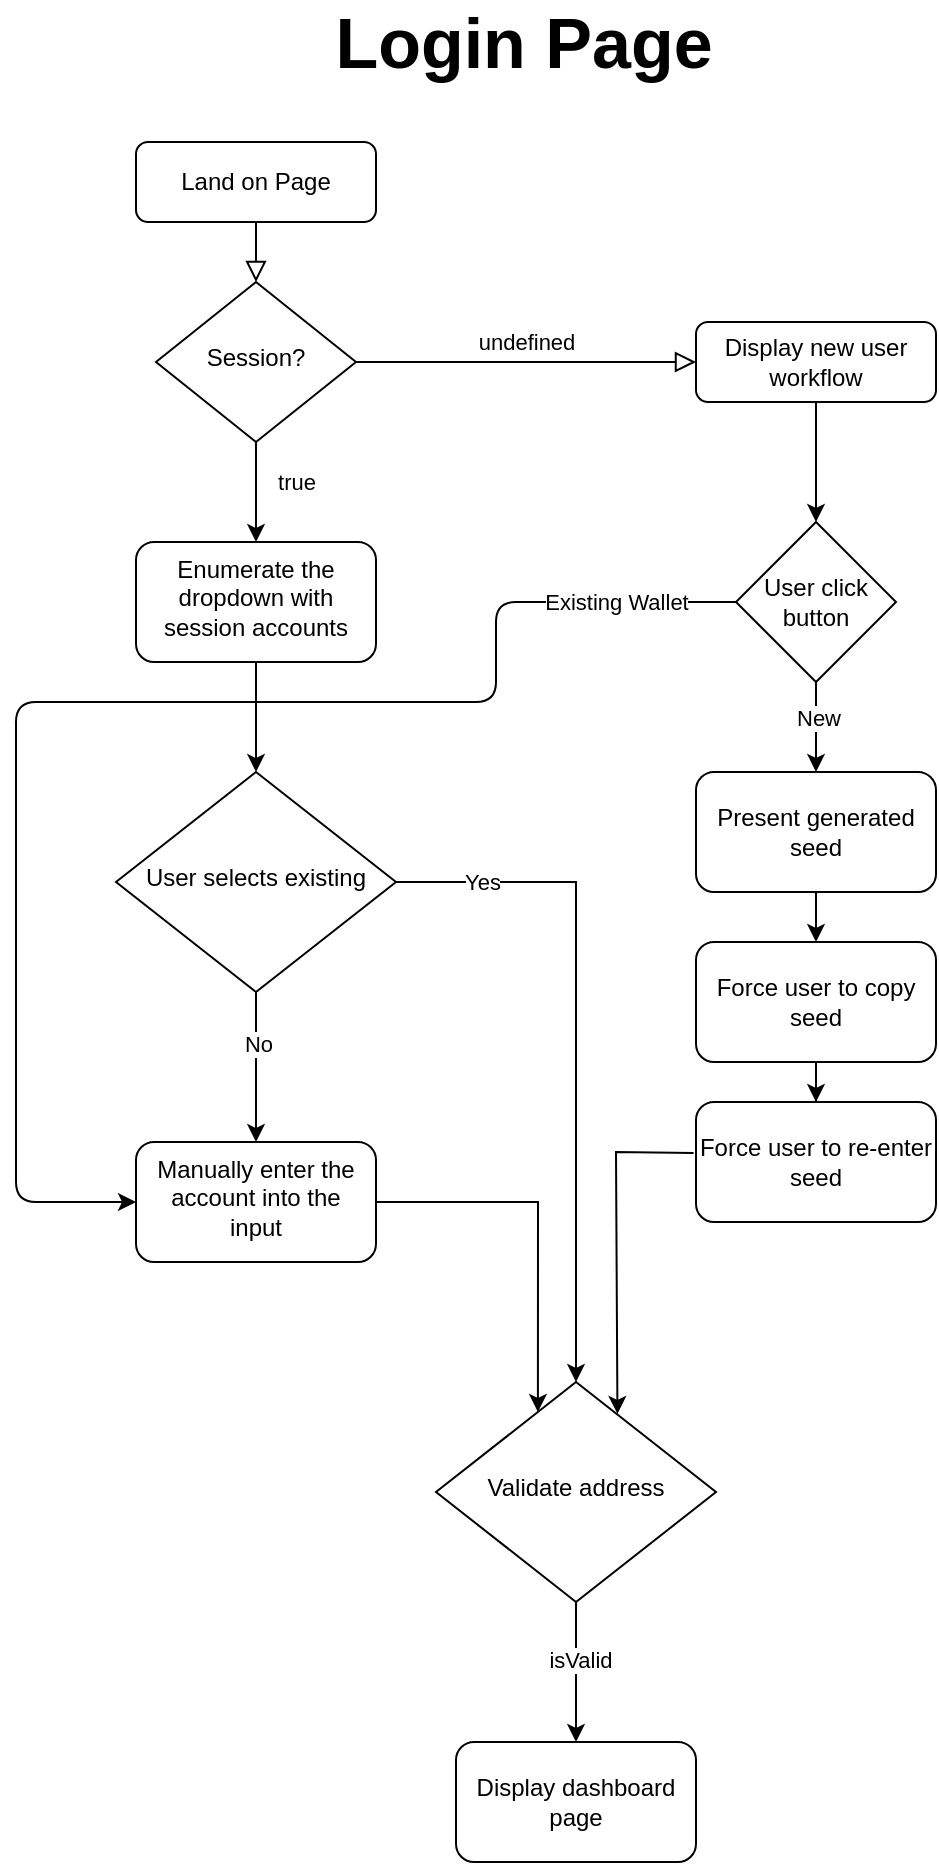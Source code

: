 <mxfile>
    <diagram id="C5RBs43oDa-KdzZeNtuy" name="Page-1">
        <mxGraphModel dx="374" dy="418" grid="1" gridSize="10" guides="1" tooltips="1" connect="1" arrows="1" fold="1" page="1" pageScale="1" pageWidth="827" pageHeight="1169" math="0" shadow="0">
            <root>
                <mxCell id="WIyWlLk6GJQsqaUBKTNV-0"/>
                <mxCell id="WIyWlLk6GJQsqaUBKTNV-1" parent="WIyWlLk6GJQsqaUBKTNV-0"/>
                <mxCell id="WIyWlLk6GJQsqaUBKTNV-2" value="" style="rounded=0;html=1;jettySize=auto;orthogonalLoop=1;fontSize=11;endArrow=block;endFill=0;endSize=8;strokeWidth=1;shadow=0;labelBackgroundColor=none;edgeStyle=orthogonalEdgeStyle;" parent="WIyWlLk6GJQsqaUBKTNV-1" source="WIyWlLk6GJQsqaUBKTNV-3" target="WIyWlLk6GJQsqaUBKTNV-6" edge="1">
                    <mxGeometry relative="1" as="geometry"/>
                </mxCell>
                <mxCell id="WIyWlLk6GJQsqaUBKTNV-3" value="Land on Page" style="rounded=1;whiteSpace=wrap;html=1;fontSize=12;glass=0;strokeWidth=1;shadow=0;" parent="WIyWlLk6GJQsqaUBKTNV-1" vertex="1">
                    <mxGeometry x="220" y="80" width="120" height="40" as="geometry"/>
                </mxCell>
                <mxCell id="WIyWlLk6GJQsqaUBKTNV-5" value="undefined" style="edgeStyle=orthogonalEdgeStyle;rounded=0;html=1;jettySize=auto;orthogonalLoop=1;fontSize=11;endArrow=block;endFill=0;endSize=8;strokeWidth=1;shadow=0;labelBackgroundColor=none;" parent="WIyWlLk6GJQsqaUBKTNV-1" source="WIyWlLk6GJQsqaUBKTNV-6" target="WIyWlLk6GJQsqaUBKTNV-7" edge="1">
                    <mxGeometry y="10" relative="1" as="geometry">
                        <mxPoint as="offset"/>
                    </mxGeometry>
                </mxCell>
                <mxCell id="00GDgZchpNQXbJY3G_3g-14" value="&lt;div&gt;true&lt;/div&gt;" style="edgeStyle=orthogonalEdgeStyle;rounded=0;orthogonalLoop=1;jettySize=auto;html=1;exitX=0.5;exitY=1;exitDx=0;exitDy=0;entryX=0.5;entryY=0;entryDx=0;entryDy=0;" parent="WIyWlLk6GJQsqaUBKTNV-1" source="WIyWlLk6GJQsqaUBKTNV-6" target="00GDgZchpNQXbJY3G_3g-10" edge="1">
                    <mxGeometry x="-0.2" y="20" relative="1" as="geometry">
                        <mxPoint as="offset"/>
                    </mxGeometry>
                </mxCell>
                <mxCell id="WIyWlLk6GJQsqaUBKTNV-6" value="Session?" style="rhombus;whiteSpace=wrap;html=1;shadow=0;fontFamily=Helvetica;fontSize=12;align=center;strokeWidth=1;spacing=6;spacingTop=-4;" parent="WIyWlLk6GJQsqaUBKTNV-1" vertex="1">
                    <mxGeometry x="230" y="150" width="100" height="80" as="geometry"/>
                </mxCell>
                <mxCell id="4" value="" style="edgeStyle=none;html=1;" parent="WIyWlLk6GJQsqaUBKTNV-1" source="WIyWlLk6GJQsqaUBKTNV-7" target="3" edge="1">
                    <mxGeometry relative="1" as="geometry"/>
                </mxCell>
                <mxCell id="WIyWlLk6GJQsqaUBKTNV-7" value="Display new user workflow" style="rounded=1;whiteSpace=wrap;html=1;fontSize=12;glass=0;strokeWidth=1;shadow=0;" parent="WIyWlLk6GJQsqaUBKTNV-1" vertex="1">
                    <mxGeometry x="500" y="170" width="120" height="40" as="geometry"/>
                </mxCell>
                <mxCell id="00GDgZchpNQXbJY3G_3g-5" value="" style="edgeStyle=orthogonalEdgeStyle;rounded=0;orthogonalLoop=1;jettySize=auto;html=1;" parent="WIyWlLk6GJQsqaUBKTNV-1" source="00GDgZchpNQXbJY3G_3g-2" target="00GDgZchpNQXbJY3G_3g-4" edge="1">
                    <mxGeometry relative="1" as="geometry"/>
                </mxCell>
                <mxCell id="00GDgZchpNQXbJY3G_3g-2" value="Present generated seed" style="whiteSpace=wrap;html=1;rounded=1;glass=0;strokeWidth=1;shadow=0;" parent="WIyWlLk6GJQsqaUBKTNV-1" vertex="1">
                    <mxGeometry x="500" y="395" width="120" height="60" as="geometry"/>
                </mxCell>
                <mxCell id="00GDgZchpNQXbJY3G_3g-7" value="" style="edgeStyle=orthogonalEdgeStyle;rounded=0;orthogonalLoop=1;jettySize=auto;html=1;" parent="WIyWlLk6GJQsqaUBKTNV-1" source="00GDgZchpNQXbJY3G_3g-4" target="00GDgZchpNQXbJY3G_3g-6" edge="1">
                    <mxGeometry relative="1" as="geometry"/>
                </mxCell>
                <mxCell id="00GDgZchpNQXbJY3G_3g-4" value="Force user to copy seed" style="whiteSpace=wrap;html=1;rounded=1;glass=0;strokeWidth=1;shadow=0;" parent="WIyWlLk6GJQsqaUBKTNV-1" vertex="1">
                    <mxGeometry x="500" y="480" width="120" height="60" as="geometry"/>
                </mxCell>
                <mxCell id="00GDgZchpNQXbJY3G_3g-6" value="Force user to re-enter seed" style="whiteSpace=wrap;html=1;rounded=1;glass=0;strokeWidth=1;shadow=0;" parent="WIyWlLk6GJQsqaUBKTNV-1" vertex="1">
                    <mxGeometry x="500" y="560" width="120" height="60" as="geometry"/>
                </mxCell>
                <mxCell id="00GDgZchpNQXbJY3G_3g-8" value="Display dashboard page" style="whiteSpace=wrap;html=1;rounded=1;glass=0;strokeWidth=1;shadow=0;" parent="WIyWlLk6GJQsqaUBKTNV-1" vertex="1">
                    <mxGeometry x="380" y="880" width="120" height="60" as="geometry"/>
                </mxCell>
                <mxCell id="00GDgZchpNQXbJY3G_3g-18" value="" style="edgeStyle=orthogonalEdgeStyle;rounded=0;orthogonalLoop=1;jettySize=auto;html=1;" parent="WIyWlLk6GJQsqaUBKTNV-1" source="00GDgZchpNQXbJY3G_3g-10" target="00GDgZchpNQXbJY3G_3g-17" edge="1">
                    <mxGeometry relative="1" as="geometry"/>
                </mxCell>
                <mxCell id="00GDgZchpNQXbJY3G_3g-10" value="Enumerate the dropdown with session accounts" style="rounded=1;whiteSpace=wrap;html=1;shadow=0;strokeWidth=1;spacing=6;spacingTop=-4;" parent="WIyWlLk6GJQsqaUBKTNV-1" vertex="1">
                    <mxGeometry x="220" y="280" width="120" height="60" as="geometry"/>
                </mxCell>
                <mxCell id="00GDgZchpNQXbJY3G_3g-20" value="" style="edgeStyle=orthogonalEdgeStyle;rounded=0;orthogonalLoop=1;jettySize=auto;html=1;entryX=0.5;entryY=0;entryDx=0;entryDy=0;" parent="WIyWlLk6GJQsqaUBKTNV-1" source="00GDgZchpNQXbJY3G_3g-17" edge="1" target="10">
                    <mxGeometry relative="1" as="geometry">
                        <mxPoint x="440" y="680" as="targetPoint"/>
                    </mxGeometry>
                </mxCell>
                <mxCell id="00GDgZchpNQXbJY3G_3g-27" value="Yes" style="edgeLabel;html=1;align=center;verticalAlign=middle;resizable=0;points=[];" parent="00GDgZchpNQXbJY3G_3g-20" vertex="1" connectable="0">
                    <mxGeometry x="-0.527" relative="1" as="geometry">
                        <mxPoint x="-38" as="offset"/>
                    </mxGeometry>
                </mxCell>
                <mxCell id="00GDgZchpNQXbJY3G_3g-22" value="" style="edgeStyle=orthogonalEdgeStyle;rounded=0;orthogonalLoop=1;jettySize=auto;html=1;" parent="WIyWlLk6GJQsqaUBKTNV-1" source="00GDgZchpNQXbJY3G_3g-17" target="00GDgZchpNQXbJY3G_3g-21" edge="1">
                    <mxGeometry relative="1" as="geometry"/>
                </mxCell>
                <mxCell id="15" value="No" style="edgeLabel;html=1;align=center;verticalAlign=middle;resizable=0;points=[];" vertex="1" connectable="0" parent="00GDgZchpNQXbJY3G_3g-22">
                    <mxGeometry x="-0.316" y="1" relative="1" as="geometry">
                        <mxPoint as="offset"/>
                    </mxGeometry>
                </mxCell>
                <mxCell id="00GDgZchpNQXbJY3G_3g-17" value="&lt;div&gt;User selects existing&lt;br&gt;&lt;/div&gt;" style="rhombus;whiteSpace=wrap;html=1;rounded=0;shadow=0;strokeWidth=1;spacing=6;spacingTop=-4;" parent="WIyWlLk6GJQsqaUBKTNV-1" vertex="1">
                    <mxGeometry x="210" y="395" width="140" height="110" as="geometry"/>
                </mxCell>
                <mxCell id="00GDgZchpNQXbJY3G_3g-25" style="edgeStyle=orthogonalEdgeStyle;rounded=0;orthogonalLoop=1;jettySize=auto;html=1;exitX=1;exitY=0.5;exitDx=0;exitDy=0;entryX=0.364;entryY=0.136;entryDx=0;entryDy=0;entryPerimeter=0;" parent="WIyWlLk6GJQsqaUBKTNV-1" source="00GDgZchpNQXbJY3G_3g-21" edge="1" target="10">
                    <mxGeometry relative="1" as="geometry">
                        <mxPoint x="420" y="680" as="targetPoint"/>
                        <Array as="points">
                            <mxPoint x="421" y="610"/>
                        </Array>
                    </mxGeometry>
                </mxCell>
                <mxCell id="00GDgZchpNQXbJY3G_3g-21" value="Manually enter the account into the input" style="rounded=1;whiteSpace=wrap;html=1;shadow=0;strokeWidth=1;spacing=6;spacingTop=-4;" parent="WIyWlLk6GJQsqaUBKTNV-1" vertex="1">
                    <mxGeometry x="220" y="580" width="120" height="60" as="geometry"/>
                </mxCell>
                <mxCell id="00GDgZchpNQXbJY3G_3g-29" value="Login Page" style="text;html=1;strokeColor=none;fillColor=none;align=center;verticalAlign=middle;whiteSpace=wrap;rounded=0;fontSize=35;fontStyle=1" parent="WIyWlLk6GJQsqaUBKTNV-1" vertex="1">
                    <mxGeometry x="296" y="10" width="236" height="40" as="geometry"/>
                </mxCell>
                <mxCell id="5" style="edgeStyle=none;html=1;exitX=0;exitY=0.5;exitDx=0;exitDy=0;entryX=0;entryY=0.5;entryDx=0;entryDy=0;" parent="WIyWlLk6GJQsqaUBKTNV-1" source="3" target="00GDgZchpNQXbJY3G_3g-21" edge="1">
                    <mxGeometry relative="1" as="geometry">
                        <mxPoint x="160" y="610" as="targetPoint"/>
                        <Array as="points">
                            <mxPoint x="400" y="310"/>
                            <mxPoint x="400" y="360"/>
                            <mxPoint x="160" y="360"/>
                            <mxPoint x="160" y="610"/>
                        </Array>
                    </mxGeometry>
                </mxCell>
                <mxCell id="7" value="Existing Wallet" style="edgeLabel;html=1;align=center;verticalAlign=middle;resizable=0;points=[];" parent="5" vertex="1" connectable="0">
                    <mxGeometry x="-0.894" y="1" relative="1" as="geometry">
                        <mxPoint x="-22" y="-1" as="offset"/>
                    </mxGeometry>
                </mxCell>
                <mxCell id="8" style="edgeStyle=none;html=1;exitX=0.5;exitY=1;exitDx=0;exitDy=0;entryX=0.5;entryY=0;entryDx=0;entryDy=0;" parent="WIyWlLk6GJQsqaUBKTNV-1" source="3" target="00GDgZchpNQXbJY3G_3g-2" edge="1">
                    <mxGeometry relative="1" as="geometry"/>
                </mxCell>
                <mxCell id="9" value="New" style="edgeLabel;html=1;align=center;verticalAlign=middle;resizable=0;points=[];" parent="8" vertex="1" connectable="0">
                    <mxGeometry x="-0.2" y="1" relative="1" as="geometry">
                        <mxPoint as="offset"/>
                    </mxGeometry>
                </mxCell>
                <mxCell id="3" value="User click button" style="rhombus;whiteSpace=wrap;html=1;rounded=0;glass=0;strokeWidth=1;shadow=0;" parent="WIyWlLk6GJQsqaUBKTNV-1" vertex="1">
                    <mxGeometry x="520" y="270" width="80" height="80" as="geometry"/>
                </mxCell>
                <mxCell id="13" value="" style="edgeStyle=none;rounded=0;html=1;" edge="1" parent="WIyWlLk6GJQsqaUBKTNV-1" source="10" target="00GDgZchpNQXbJY3G_3g-8">
                    <mxGeometry relative="1" as="geometry"/>
                </mxCell>
                <mxCell id="14" value="isValid" style="edgeLabel;html=1;align=center;verticalAlign=middle;resizable=0;points=[];" vertex="1" connectable="0" parent="13">
                    <mxGeometry x="-0.181" y="2" relative="1" as="geometry">
                        <mxPoint as="offset"/>
                    </mxGeometry>
                </mxCell>
                <mxCell id="10" value="&lt;div&gt;Validate address&lt;br&gt;&lt;/div&gt;" style="rhombus;whiteSpace=wrap;html=1;rounded=0;shadow=0;strokeWidth=1;spacing=6;spacingTop=-4;" vertex="1" parent="WIyWlLk6GJQsqaUBKTNV-1">
                    <mxGeometry x="370" y="700" width="140" height="110" as="geometry"/>
                </mxCell>
                <mxCell id="12" value="" style="endArrow=classic;html=1;exitX=-0.01;exitY=0.424;exitDx=0;exitDy=0;exitPerimeter=0;entryX=0.648;entryY=0.145;entryDx=0;entryDy=0;entryPerimeter=0;rounded=0;" edge="1" parent="WIyWlLk6GJQsqaUBKTNV-1" source="00GDgZchpNQXbJY3G_3g-6" target="10">
                    <mxGeometry width="50" height="50" relative="1" as="geometry">
                        <mxPoint x="410" y="670" as="sourcePoint"/>
                        <mxPoint x="460" y="680" as="targetPoint"/>
                        <Array as="points">
                            <mxPoint x="460" y="585"/>
                        </Array>
                    </mxGeometry>
                </mxCell>
            </root>
        </mxGraphModel>
    </diagram>
</mxfile>